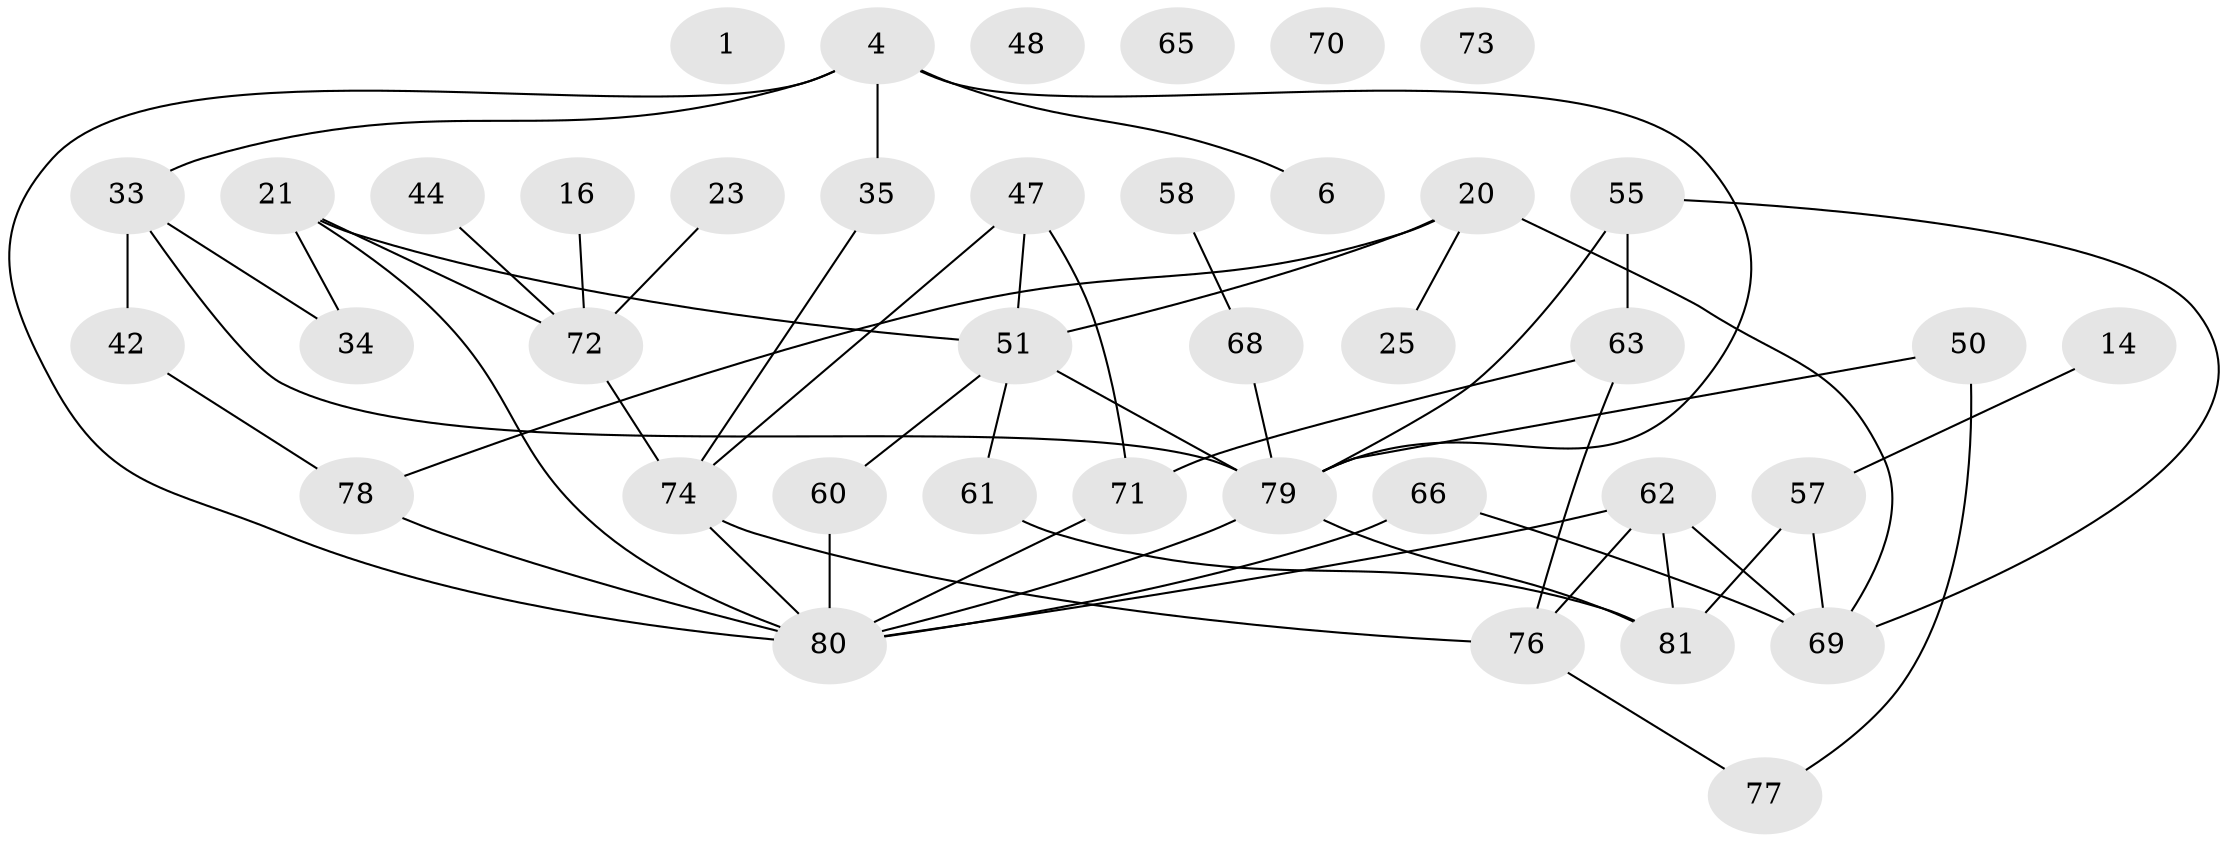 // original degree distribution, {0: 0.06172839506172839, 2: 0.25925925925925924, 7: 0.012345679012345678, 3: 0.19753086419753085, 1: 0.1728395061728395, 4: 0.19753086419753085, 5: 0.08641975308641975, 6: 0.012345679012345678}
// Generated by graph-tools (version 1.1) at 2025/43/03/04/25 21:43:19]
// undirected, 40 vertices, 55 edges
graph export_dot {
graph [start="1"]
  node [color=gray90,style=filled];
  1;
  4;
  6;
  14;
  16;
  20;
  21;
  23;
  25;
  33;
  34;
  35 [super="+24"];
  42 [super="+36"];
  44 [super="+15"];
  47;
  48;
  50 [super="+12"];
  51 [super="+43"];
  55 [super="+13"];
  57 [super="+17"];
  58;
  60;
  61;
  62;
  63;
  65;
  66 [super="+45+52"];
  68;
  69 [super="+3+64"];
  70;
  71 [super="+40"];
  72 [super="+54"];
  73;
  74 [super="+22+56+41+59+49"];
  76 [super="+28"];
  77;
  78 [super="+32+53+38"];
  79 [super="+75+46"];
  80 [super="+29+37+67"];
  81 [super="+5"];
  4 -- 6;
  4 -- 33;
  4 -- 35 [weight=2];
  4 -- 79;
  4 -- 80 [weight=2];
  14 -- 57;
  16 -- 72;
  20 -- 25;
  20 -- 51 [weight=2];
  20 -- 69;
  20 -- 78;
  21 -- 34;
  21 -- 51 [weight=2];
  21 -- 72 [weight=2];
  21 -- 80;
  23 -- 72;
  33 -- 34;
  33 -- 42 [weight=2];
  33 -- 79;
  35 -- 74;
  42 -- 78;
  44 -- 72;
  47 -- 51 [weight=2];
  47 -- 74;
  47 -- 71;
  50 -- 77;
  50 -- 79;
  51 -- 60;
  51 -- 61;
  51 -- 79;
  55 -- 63 [weight=2];
  55 -- 79 [weight=3];
  55 -- 69;
  57 -- 81 [weight=2];
  57 -- 69;
  58 -- 68;
  60 -- 80;
  61 -- 81;
  62 -- 69;
  62 -- 81;
  62 -- 80;
  62 -- 76;
  63 -- 76;
  63 -- 71;
  66 -- 80;
  66 -- 69;
  68 -- 79;
  71 -- 80;
  72 -- 74;
  74 -- 76;
  74 -- 80;
  76 -- 77;
  78 -- 80;
  79 -- 80 [weight=2];
  79 -- 81;
}
